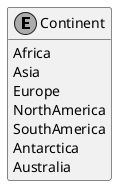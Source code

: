 ﻿@startuml
hide empty members
skinparam monochrome true
skinparam backgroundcolor transparent

enum Continent {
    Africa
    Asia
    Europe
    NorthAmerica
    SouthAmerica
    Antarctica
    Australia
}

@enduml
